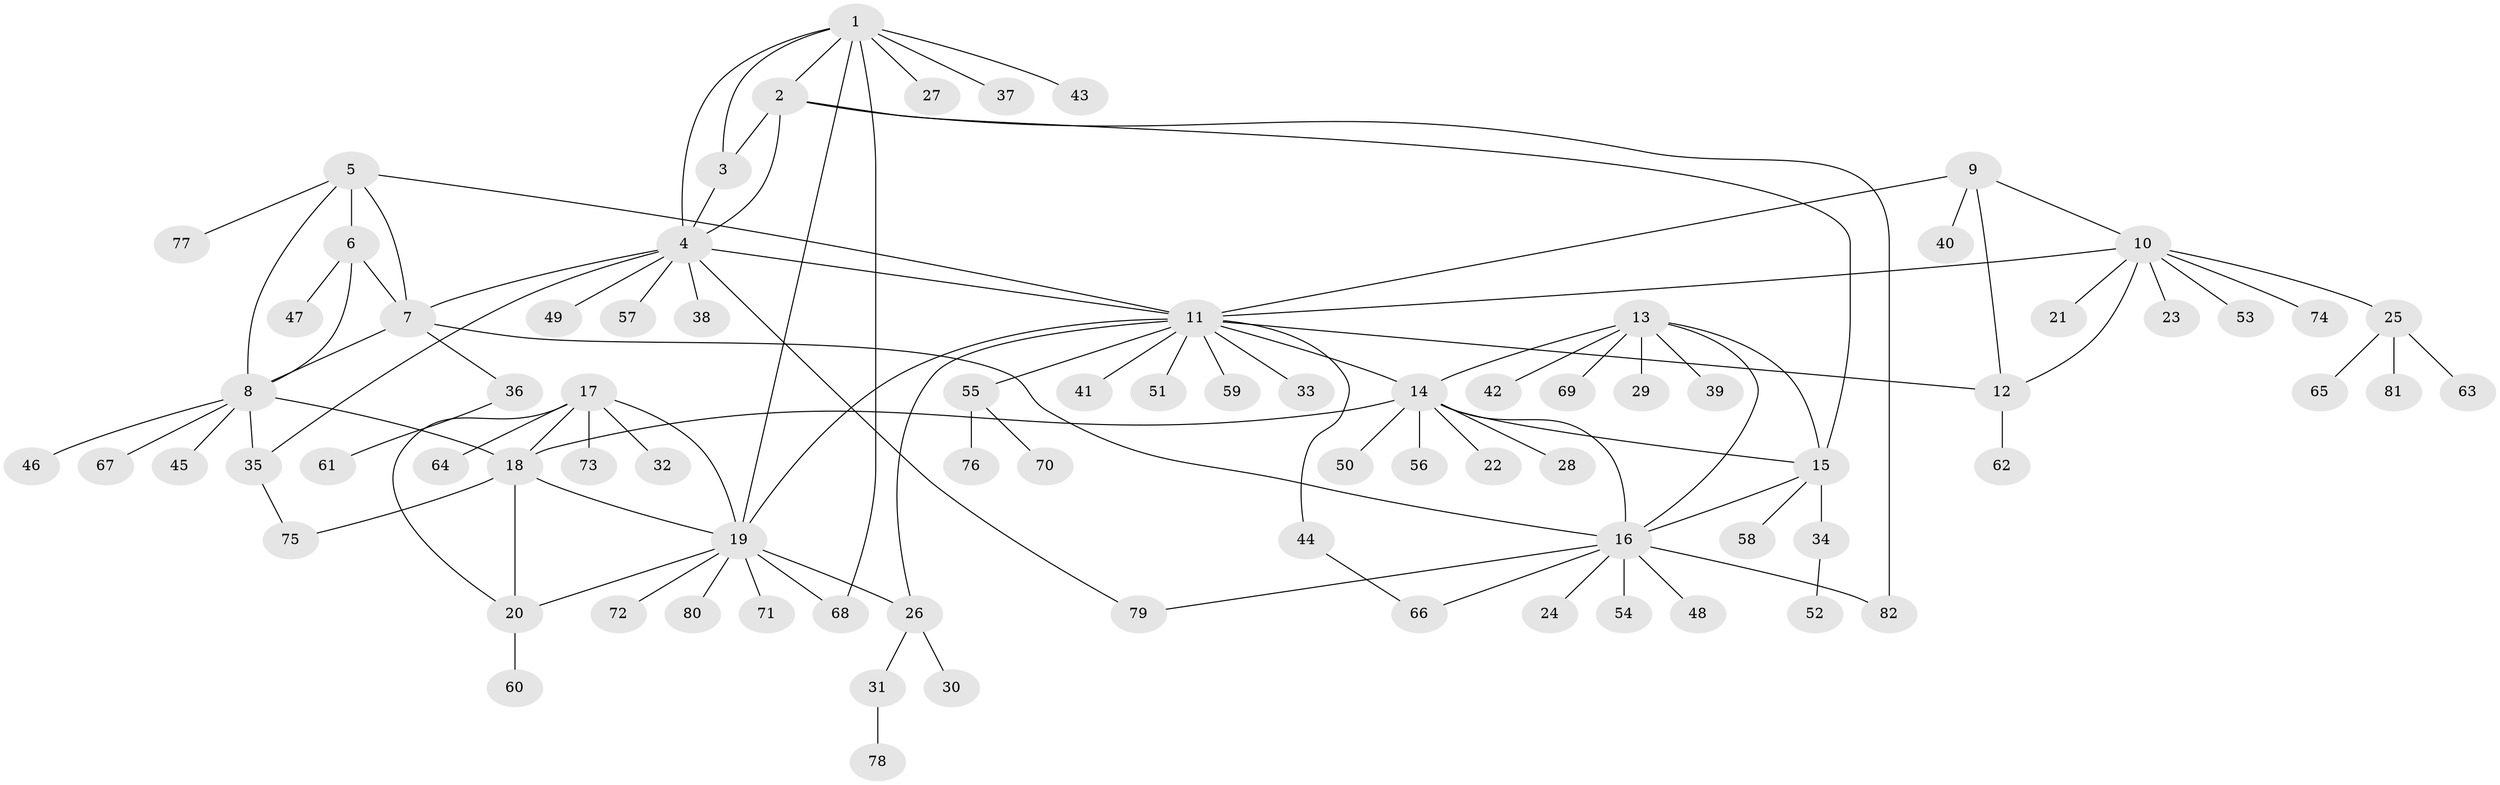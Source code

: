 // coarse degree distribution, {6: 0.08163265306122448, 5: 0.04081632653061224, 3: 0.08163265306122448, 10: 0.04081632653061224, 4: 0.04081632653061224, 2: 0.08163265306122448, 7: 0.04081632653061224, 8: 0.02040816326530612, 9: 0.02040816326530612, 1: 0.5510204081632653}
// Generated by graph-tools (version 1.1) at 2025/19/03/04/25 18:19:47]
// undirected, 82 vertices, 109 edges
graph export_dot {
graph [start="1"]
  node [color=gray90,style=filled];
  1;
  2;
  3;
  4;
  5;
  6;
  7;
  8;
  9;
  10;
  11;
  12;
  13;
  14;
  15;
  16;
  17;
  18;
  19;
  20;
  21;
  22;
  23;
  24;
  25;
  26;
  27;
  28;
  29;
  30;
  31;
  32;
  33;
  34;
  35;
  36;
  37;
  38;
  39;
  40;
  41;
  42;
  43;
  44;
  45;
  46;
  47;
  48;
  49;
  50;
  51;
  52;
  53;
  54;
  55;
  56;
  57;
  58;
  59;
  60;
  61;
  62;
  63;
  64;
  65;
  66;
  67;
  68;
  69;
  70;
  71;
  72;
  73;
  74;
  75;
  76;
  77;
  78;
  79;
  80;
  81;
  82;
  1 -- 2;
  1 -- 3;
  1 -- 4;
  1 -- 19;
  1 -- 27;
  1 -- 37;
  1 -- 43;
  1 -- 68;
  2 -- 3;
  2 -- 4;
  2 -- 15;
  2 -- 82;
  3 -- 4;
  4 -- 7;
  4 -- 11;
  4 -- 35;
  4 -- 38;
  4 -- 49;
  4 -- 57;
  4 -- 79;
  5 -- 6;
  5 -- 7;
  5 -- 8;
  5 -- 11;
  5 -- 77;
  6 -- 7;
  6 -- 8;
  6 -- 47;
  7 -- 8;
  7 -- 16;
  7 -- 36;
  8 -- 18;
  8 -- 35;
  8 -- 45;
  8 -- 46;
  8 -- 67;
  9 -- 10;
  9 -- 11;
  9 -- 12;
  9 -- 40;
  10 -- 11;
  10 -- 12;
  10 -- 21;
  10 -- 23;
  10 -- 25;
  10 -- 53;
  10 -- 74;
  11 -- 12;
  11 -- 14;
  11 -- 19;
  11 -- 26;
  11 -- 33;
  11 -- 41;
  11 -- 44;
  11 -- 51;
  11 -- 55;
  11 -- 59;
  12 -- 62;
  13 -- 14;
  13 -- 15;
  13 -- 16;
  13 -- 29;
  13 -- 39;
  13 -- 42;
  13 -- 69;
  14 -- 15;
  14 -- 16;
  14 -- 18;
  14 -- 22;
  14 -- 28;
  14 -- 50;
  14 -- 56;
  15 -- 16;
  15 -- 34;
  15 -- 58;
  16 -- 24;
  16 -- 48;
  16 -- 54;
  16 -- 66;
  16 -- 79;
  16 -- 82;
  17 -- 18;
  17 -- 19;
  17 -- 20;
  17 -- 32;
  17 -- 64;
  17 -- 73;
  18 -- 19;
  18 -- 20;
  18 -- 75;
  19 -- 20;
  19 -- 26;
  19 -- 68;
  19 -- 71;
  19 -- 72;
  19 -- 80;
  20 -- 60;
  25 -- 63;
  25 -- 65;
  25 -- 81;
  26 -- 30;
  26 -- 31;
  31 -- 78;
  34 -- 52;
  35 -- 75;
  36 -- 61;
  44 -- 66;
  55 -- 70;
  55 -- 76;
}
